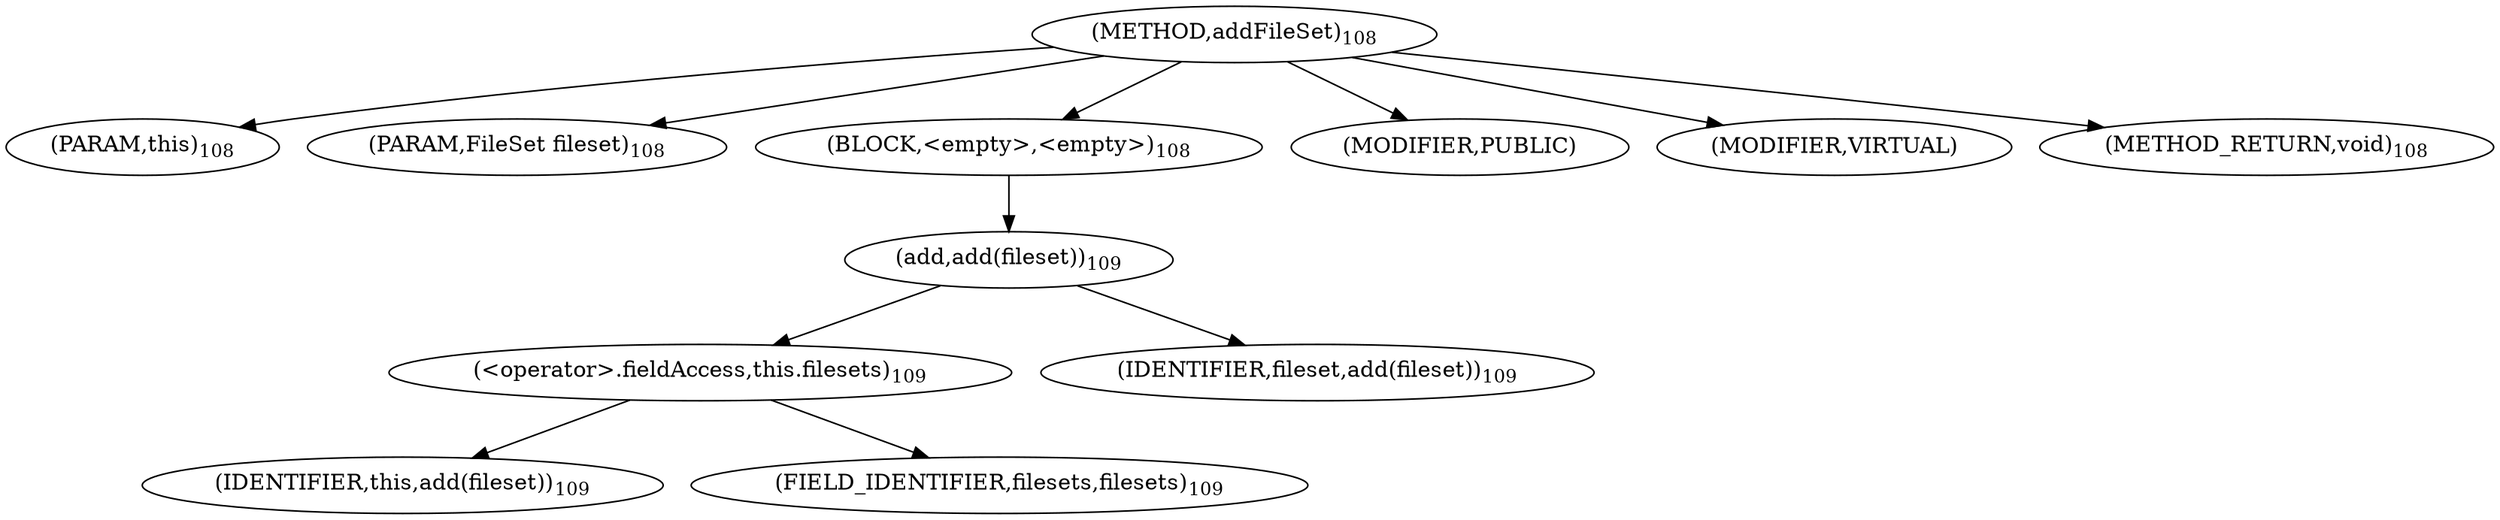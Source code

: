 digraph "addFileSet" {  
"96" [label = <(METHOD,addFileSet)<SUB>108</SUB>> ]
"97" [label = <(PARAM,this)<SUB>108</SUB>> ]
"98" [label = <(PARAM,FileSet fileset)<SUB>108</SUB>> ]
"99" [label = <(BLOCK,&lt;empty&gt;,&lt;empty&gt;)<SUB>108</SUB>> ]
"100" [label = <(add,add(fileset))<SUB>109</SUB>> ]
"101" [label = <(&lt;operator&gt;.fieldAccess,this.filesets)<SUB>109</SUB>> ]
"102" [label = <(IDENTIFIER,this,add(fileset))<SUB>109</SUB>> ]
"103" [label = <(FIELD_IDENTIFIER,filesets,filesets)<SUB>109</SUB>> ]
"104" [label = <(IDENTIFIER,fileset,add(fileset))<SUB>109</SUB>> ]
"105" [label = <(MODIFIER,PUBLIC)> ]
"106" [label = <(MODIFIER,VIRTUAL)> ]
"107" [label = <(METHOD_RETURN,void)<SUB>108</SUB>> ]
  "96" -> "97" 
  "96" -> "98" 
  "96" -> "99" 
  "96" -> "105" 
  "96" -> "106" 
  "96" -> "107" 
  "99" -> "100" 
  "100" -> "101" 
  "100" -> "104" 
  "101" -> "102" 
  "101" -> "103" 
}

